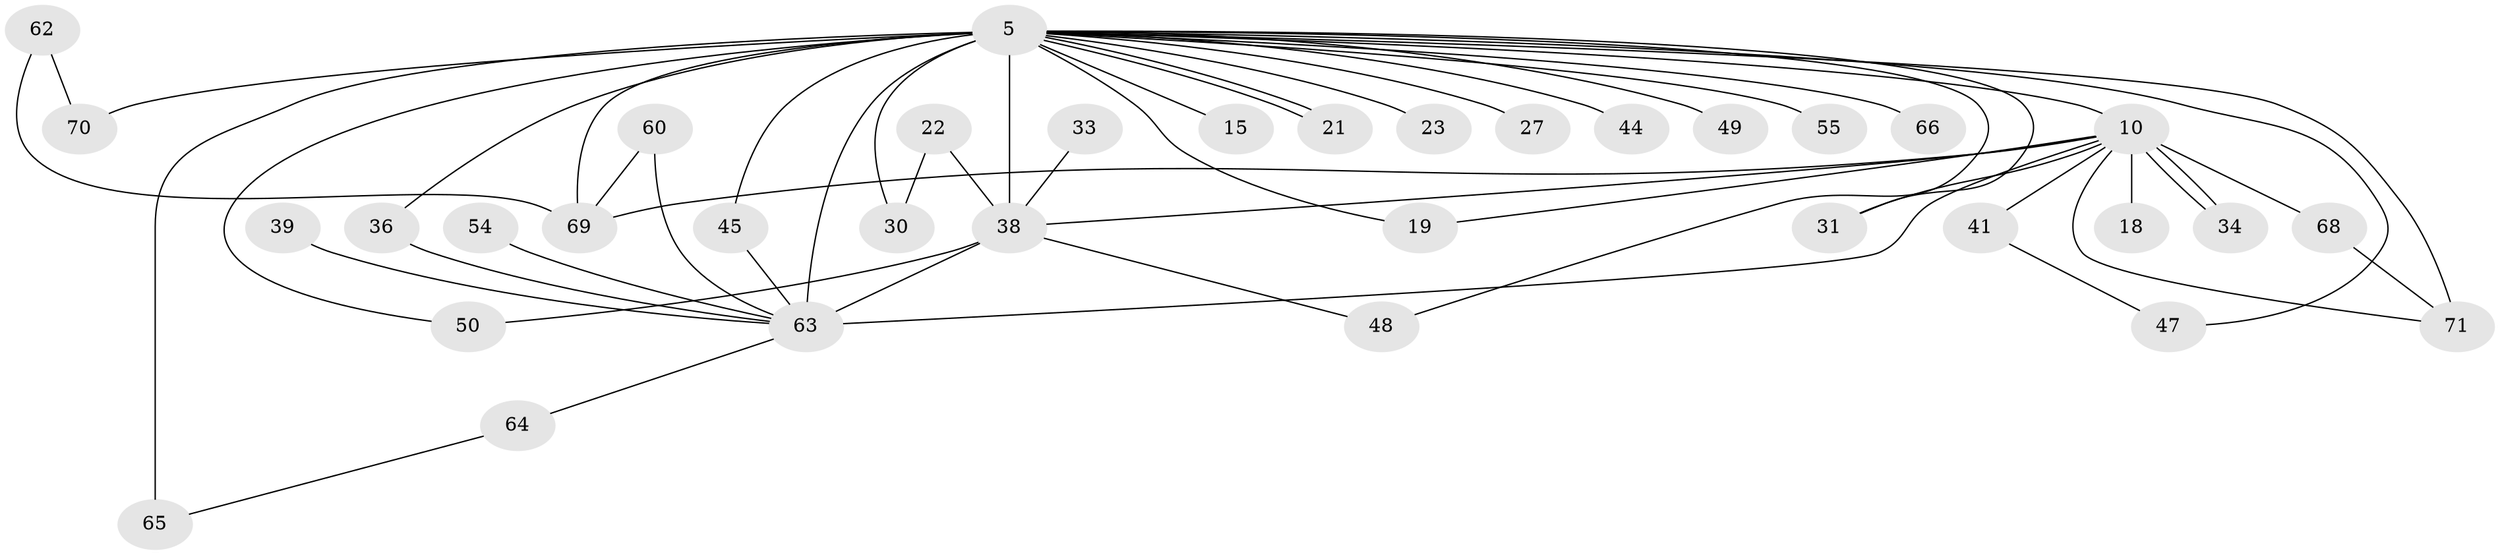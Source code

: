 // original degree distribution, {24: 0.028169014084507043, 20: 0.014084507042253521, 16: 0.014084507042253521, 23: 0.014084507042253521, 14: 0.04225352112676056, 11: 0.014084507042253521, 18: 0.014084507042253521, 7: 0.028169014084507043, 5: 0.014084507042253521, 3: 0.15492957746478872, 2: 0.5915492957746479, 4: 0.07042253521126761}
// Generated by graph-tools (version 1.1) at 2025/45/03/09/25 04:45:01]
// undirected, 35 vertices, 53 edges
graph export_dot {
graph [start="1"]
  node [color=gray90,style=filled];
  5 [super="+4+2"];
  10 [super="+3"];
  15;
  18;
  19;
  21;
  22;
  23;
  27;
  30;
  31 [super="+13"];
  33;
  34;
  36;
  38 [super="+37+9"];
  39;
  41;
  44;
  45;
  47;
  48 [super="+32"];
  49 [super="+29"];
  50;
  54;
  55;
  60;
  62;
  63 [super="+46+40"];
  64;
  65 [super="+57+56"];
  66 [super="+53"];
  68;
  69 [super="+51+25+14+24"];
  70 [super="+67"];
  71 [super="+12+58"];
  5 -- 10 [weight=8];
  5 -- 15 [weight=2];
  5 -- 19;
  5 -- 21;
  5 -- 21;
  5 -- 44 [weight=2];
  5 -- 50;
  5 -- 63 [weight=10];
  5 -- 66 [weight=4];
  5 -- 70 [weight=8];
  5 -- 65 [weight=4];
  5 -- 23;
  5 -- 45;
  5 -- 47;
  5 -- 49 [weight=3];
  5 -- 55 [weight=2];
  5 -- 69 [weight=6];
  5 -- 71 [weight=5];
  5 -- 27 [weight=2];
  5 -- 30;
  5 -- 31;
  5 -- 36;
  5 -- 38 [weight=10];
  5 -- 48;
  10 -- 18 [weight=2];
  10 -- 31 [weight=2];
  10 -- 34;
  10 -- 34;
  10 -- 41 [weight=2];
  10 -- 68;
  10 -- 19;
  10 -- 69 [weight=2];
  10 -- 63 [weight=7];
  10 -- 71;
  10 -- 38 [weight=4];
  22 -- 30;
  22 -- 38 [weight=2];
  33 -- 38 [weight=2];
  36 -- 63;
  38 -- 48;
  38 -- 50;
  38 -- 63 [weight=4];
  39 -- 63 [weight=2];
  41 -- 47;
  45 -- 63;
  54 -- 63;
  60 -- 69;
  60 -- 63;
  62 -- 69;
  62 -- 70;
  63 -- 64;
  64 -- 65;
  68 -- 71;
}
